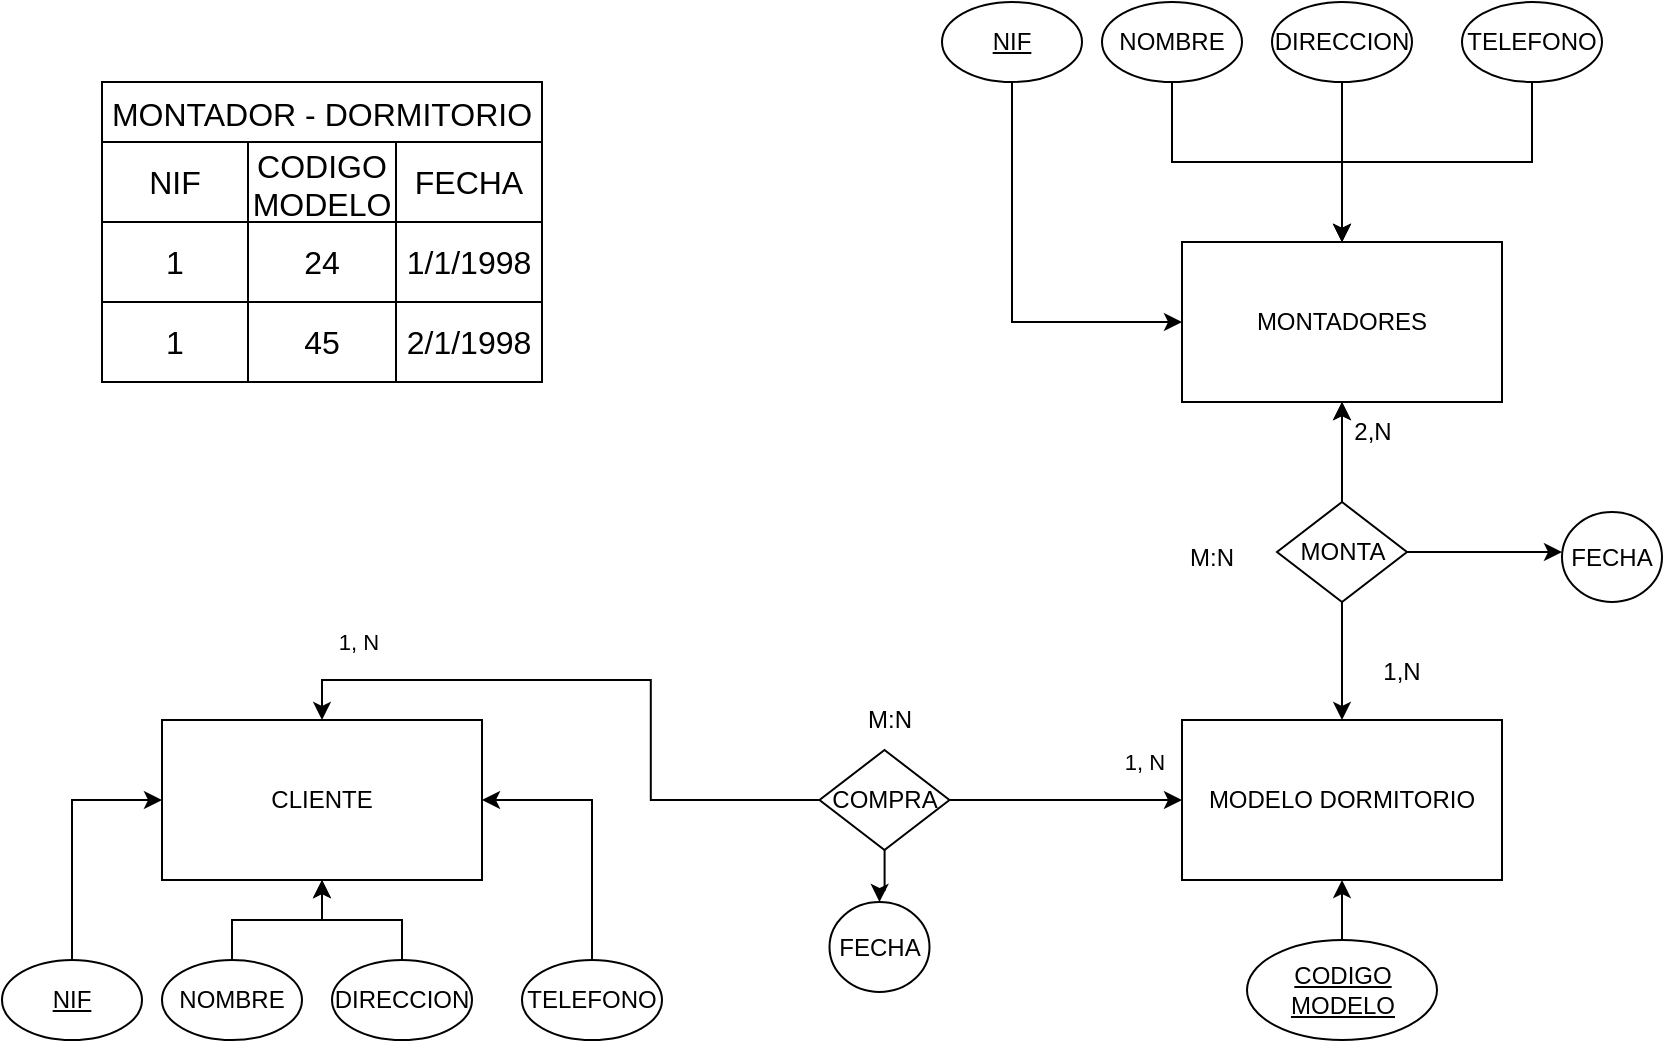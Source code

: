 <mxfile version="20.8.5" type="device"><diagram id="R2lEEEUBdFMjLlhIrx00" name="Page-1"><mxGraphModel dx="1290" dy="581" grid="1" gridSize="10" guides="1" tooltips="1" connect="1" arrows="1" fold="1" page="1" pageScale="1" pageWidth="850" pageHeight="1100" math="0" shadow="0" extFonts="Permanent Marker^https://fonts.googleapis.com/css?family=Permanent+Marker"><root><mxCell id="0"/><mxCell id="1" parent="0"/><mxCell id="NYYubhHciVr5kdn9i9m8-1" value="MODELO DORMITORIO" style="rounded=0;whiteSpace=wrap;html=1;" vertex="1" parent="1"><mxGeometry x="600" y="379" width="160" height="80" as="geometry"/></mxCell><mxCell id="NYYubhHciVr5kdn9i9m8-2" value="MONTADORES" style="rounded=0;whiteSpace=wrap;html=1;" vertex="1" parent="1"><mxGeometry x="600" y="140" width="160" height="80" as="geometry"/></mxCell><mxCell id="NYYubhHciVr5kdn9i9m8-3" value="CLIENTE" style="rounded=0;whiteSpace=wrap;html=1;" vertex="1" parent="1"><mxGeometry x="90" y="379" width="160" height="80" as="geometry"/></mxCell><mxCell id="NYYubhHciVr5kdn9i9m8-13" style="edgeStyle=orthogonalEdgeStyle;rounded=0;orthogonalLoop=1;jettySize=auto;html=1;exitX=0.5;exitY=1;exitDx=0;exitDy=0;entryX=0;entryY=0.5;entryDx=0;entryDy=0;" edge="1" parent="1" source="NYYubhHciVr5kdn9i9m8-4" target="NYYubhHciVr5kdn9i9m8-2"><mxGeometry relative="1" as="geometry"/></mxCell><mxCell id="NYYubhHciVr5kdn9i9m8-4" value="&lt;u&gt;NIF&lt;/u&gt;" style="ellipse;whiteSpace=wrap;html=1;" vertex="1" parent="1"><mxGeometry x="480" y="20" width="70" height="40" as="geometry"/></mxCell><mxCell id="NYYubhHciVr5kdn9i9m8-12" value="" style="edgeStyle=orthogonalEdgeStyle;rounded=0;orthogonalLoop=1;jettySize=auto;html=1;" edge="1" parent="1" source="NYYubhHciVr5kdn9i9m8-5" target="NYYubhHciVr5kdn9i9m8-2"><mxGeometry relative="1" as="geometry"/></mxCell><mxCell id="NYYubhHciVr5kdn9i9m8-5" value="NOMBRE" style="ellipse;whiteSpace=wrap;html=1;" vertex="1" parent="1"><mxGeometry x="560" y="20" width="70" height="40" as="geometry"/></mxCell><mxCell id="NYYubhHciVr5kdn9i9m8-10" value="" style="edgeStyle=orthogonalEdgeStyle;rounded=0;orthogonalLoop=1;jettySize=auto;html=1;" edge="1" parent="1" source="NYYubhHciVr5kdn9i9m8-6" target="NYYubhHciVr5kdn9i9m8-2"><mxGeometry relative="1" as="geometry"/></mxCell><mxCell id="NYYubhHciVr5kdn9i9m8-6" value="DIRECCION" style="ellipse;whiteSpace=wrap;html=1;" vertex="1" parent="1"><mxGeometry x="645" y="20" width="70" height="40" as="geometry"/></mxCell><mxCell id="NYYubhHciVr5kdn9i9m8-11" value="" style="edgeStyle=orthogonalEdgeStyle;rounded=0;orthogonalLoop=1;jettySize=auto;html=1;" edge="1" parent="1" source="NYYubhHciVr5kdn9i9m8-7" target="NYYubhHciVr5kdn9i9m8-2"><mxGeometry relative="1" as="geometry"/></mxCell><mxCell id="NYYubhHciVr5kdn9i9m8-7" value="TELEFONO" style="ellipse;whiteSpace=wrap;html=1;" vertex="1" parent="1"><mxGeometry x="740" y="20" width="70" height="40" as="geometry"/></mxCell><mxCell id="NYYubhHciVr5kdn9i9m8-15" value="" style="edgeStyle=orthogonalEdgeStyle;rounded=0;orthogonalLoop=1;jettySize=auto;html=1;" edge="1" parent="1" source="NYYubhHciVr5kdn9i9m8-14" target="NYYubhHciVr5kdn9i9m8-1"><mxGeometry relative="1" as="geometry"/></mxCell><mxCell id="NYYubhHciVr5kdn9i9m8-14" value="&lt;u&gt;CODIGO MODELO&lt;/u&gt;" style="ellipse;whiteSpace=wrap;html=1;" vertex="1" parent="1"><mxGeometry x="632.5" y="489" width="95" height="50" as="geometry"/></mxCell><mxCell id="NYYubhHciVr5kdn9i9m8-20" style="edgeStyle=orthogonalEdgeStyle;rounded=0;orthogonalLoop=1;jettySize=auto;html=1;exitX=0.5;exitY=0;exitDx=0;exitDy=0;entryX=0;entryY=0.5;entryDx=0;entryDy=0;" edge="1" parent="1" source="NYYubhHciVr5kdn9i9m8-16" target="NYYubhHciVr5kdn9i9m8-3"><mxGeometry relative="1" as="geometry"/></mxCell><mxCell id="NYYubhHciVr5kdn9i9m8-16" value="&lt;u&gt;NIF&lt;/u&gt;" style="ellipse;whiteSpace=wrap;html=1;" vertex="1" parent="1"><mxGeometry x="10" y="499" width="70" height="40" as="geometry"/></mxCell><mxCell id="NYYubhHciVr5kdn9i9m8-21" value="" style="edgeStyle=orthogonalEdgeStyle;rounded=0;orthogonalLoop=1;jettySize=auto;html=1;" edge="1" parent="1" source="NYYubhHciVr5kdn9i9m8-17" target="NYYubhHciVr5kdn9i9m8-3"><mxGeometry relative="1" as="geometry"/></mxCell><mxCell id="NYYubhHciVr5kdn9i9m8-17" value="NOMBRE" style="ellipse;whiteSpace=wrap;html=1;" vertex="1" parent="1"><mxGeometry x="90" y="499" width="70" height="40" as="geometry"/></mxCell><mxCell id="NYYubhHciVr5kdn9i9m8-22" value="" style="edgeStyle=orthogonalEdgeStyle;rounded=0;orthogonalLoop=1;jettySize=auto;html=1;" edge="1" parent="1" source="NYYubhHciVr5kdn9i9m8-18" target="NYYubhHciVr5kdn9i9m8-3"><mxGeometry relative="1" as="geometry"/></mxCell><mxCell id="NYYubhHciVr5kdn9i9m8-18" value="DIRECCION" style="ellipse;whiteSpace=wrap;html=1;" vertex="1" parent="1"><mxGeometry x="175" y="499" width="70" height="40" as="geometry"/></mxCell><mxCell id="NYYubhHciVr5kdn9i9m8-23" style="edgeStyle=orthogonalEdgeStyle;rounded=0;orthogonalLoop=1;jettySize=auto;html=1;exitX=0.5;exitY=0;exitDx=0;exitDy=0;entryX=1;entryY=0.5;entryDx=0;entryDy=0;" edge="1" parent="1" source="NYYubhHciVr5kdn9i9m8-19" target="NYYubhHciVr5kdn9i9m8-3"><mxGeometry relative="1" as="geometry"/></mxCell><mxCell id="NYYubhHciVr5kdn9i9m8-19" value="TELEFONO" style="ellipse;whiteSpace=wrap;html=1;" vertex="1" parent="1"><mxGeometry x="270" y="499" width="70" height="40" as="geometry"/></mxCell><mxCell id="NYYubhHciVr5kdn9i9m8-25" value="" style="edgeStyle=orthogonalEdgeStyle;rounded=0;orthogonalLoop=1;jettySize=auto;html=1;" edge="1" parent="1" source="NYYubhHciVr5kdn9i9m8-24" target="NYYubhHciVr5kdn9i9m8-2"><mxGeometry relative="1" as="geometry"/></mxCell><mxCell id="NYYubhHciVr5kdn9i9m8-26" value="" style="edgeStyle=orthogonalEdgeStyle;rounded=0;orthogonalLoop=1;jettySize=auto;html=1;" edge="1" parent="1" source="NYYubhHciVr5kdn9i9m8-24" target="NYYubhHciVr5kdn9i9m8-1"><mxGeometry relative="1" as="geometry"/></mxCell><mxCell id="NYYubhHciVr5kdn9i9m8-27" value="" style="edgeStyle=orthogonalEdgeStyle;rounded=0;orthogonalLoop=1;jettySize=auto;html=1;" edge="1" parent="1" source="NYYubhHciVr5kdn9i9m8-24" target="NYYubhHciVr5kdn9i9m8-2"><mxGeometry relative="1" as="geometry"/></mxCell><mxCell id="NYYubhHciVr5kdn9i9m8-29" style="edgeStyle=orthogonalEdgeStyle;rounded=0;orthogonalLoop=1;jettySize=auto;html=1;exitX=1;exitY=0.5;exitDx=0;exitDy=0;" edge="1" parent="1" source="NYYubhHciVr5kdn9i9m8-24"><mxGeometry relative="1" as="geometry"><mxPoint x="790" y="295" as="targetPoint"/></mxGeometry></mxCell><mxCell id="NYYubhHciVr5kdn9i9m8-24" value="MONTA" style="rhombus;whiteSpace=wrap;html=1;" vertex="1" parent="1"><mxGeometry x="647.5" y="270" width="65" height="50" as="geometry"/></mxCell><mxCell id="NYYubhHciVr5kdn9i9m8-28" value="2,N" style="text;html=1;align=center;verticalAlign=middle;resizable=0;points=[];autosize=1;strokeColor=none;fillColor=none;" vertex="1" parent="1"><mxGeometry x="675" y="220" width="40" height="30" as="geometry"/></mxCell><mxCell id="NYYubhHciVr5kdn9i9m8-30" value="FECHA" style="ellipse;whiteSpace=wrap;html=1;" vertex="1" parent="1"><mxGeometry x="790" y="275" width="50" height="45" as="geometry"/></mxCell><mxCell id="NYYubhHciVr5kdn9i9m8-31" value="MONTADOR - DORMITORIO" style="shape=table;startSize=30;container=1;collapsible=0;childLayout=tableLayout;strokeColor=default;fontSize=16;" vertex="1" parent="1"><mxGeometry x="60" y="60" width="220" height="150" as="geometry"/></mxCell><mxCell id="NYYubhHciVr5kdn9i9m8-32" value="" style="shape=tableRow;horizontal=0;startSize=0;swimlaneHead=0;swimlaneBody=0;strokeColor=inherit;top=0;left=0;bottom=0;right=0;collapsible=0;dropTarget=0;fillColor=none;points=[[0,0.5],[1,0.5]];portConstraint=eastwest;fontSize=16;" vertex="1" parent="NYYubhHciVr5kdn9i9m8-31"><mxGeometry y="30" width="220" height="40" as="geometry"/></mxCell><mxCell id="NYYubhHciVr5kdn9i9m8-33" value="NIF" style="shape=partialRectangle;html=1;whiteSpace=wrap;connectable=0;strokeColor=inherit;overflow=hidden;fillColor=none;top=0;left=0;bottom=0;right=0;pointerEvents=1;fontSize=16;" vertex="1" parent="NYYubhHciVr5kdn9i9m8-32"><mxGeometry width="73" height="40" as="geometry"><mxRectangle width="73" height="40" as="alternateBounds"/></mxGeometry></mxCell><mxCell id="NYYubhHciVr5kdn9i9m8-34" value="CODIGO MODELO" style="shape=partialRectangle;html=1;whiteSpace=wrap;connectable=0;strokeColor=inherit;overflow=hidden;fillColor=none;top=0;left=0;bottom=0;right=0;pointerEvents=1;fontSize=16;" vertex="1" parent="NYYubhHciVr5kdn9i9m8-32"><mxGeometry x="73" width="74" height="40" as="geometry"><mxRectangle width="74" height="40" as="alternateBounds"/></mxGeometry></mxCell><mxCell id="NYYubhHciVr5kdn9i9m8-35" value="FECHA" style="shape=partialRectangle;html=1;whiteSpace=wrap;connectable=0;strokeColor=inherit;overflow=hidden;fillColor=none;top=0;left=0;bottom=0;right=0;pointerEvents=1;fontSize=16;" vertex="1" parent="NYYubhHciVr5kdn9i9m8-32"><mxGeometry x="147" width="73" height="40" as="geometry"><mxRectangle width="73" height="40" as="alternateBounds"/></mxGeometry></mxCell><mxCell id="NYYubhHciVr5kdn9i9m8-36" value="" style="shape=tableRow;horizontal=0;startSize=0;swimlaneHead=0;swimlaneBody=0;strokeColor=inherit;top=0;left=0;bottom=0;right=0;collapsible=0;dropTarget=0;fillColor=none;points=[[0,0.5],[1,0.5]];portConstraint=eastwest;fontSize=16;" vertex="1" parent="NYYubhHciVr5kdn9i9m8-31"><mxGeometry y="70" width="220" height="40" as="geometry"/></mxCell><mxCell id="NYYubhHciVr5kdn9i9m8-37" value="1" style="shape=partialRectangle;html=1;whiteSpace=wrap;connectable=0;strokeColor=inherit;overflow=hidden;fillColor=none;top=0;left=0;bottom=0;right=0;pointerEvents=1;fontSize=16;" vertex="1" parent="NYYubhHciVr5kdn9i9m8-36"><mxGeometry width="73" height="40" as="geometry"><mxRectangle width="73" height="40" as="alternateBounds"/></mxGeometry></mxCell><mxCell id="NYYubhHciVr5kdn9i9m8-38" value="24" style="shape=partialRectangle;html=1;whiteSpace=wrap;connectable=0;strokeColor=inherit;overflow=hidden;fillColor=none;top=0;left=0;bottom=0;right=0;pointerEvents=1;fontSize=16;" vertex="1" parent="NYYubhHciVr5kdn9i9m8-36"><mxGeometry x="73" width="74" height="40" as="geometry"><mxRectangle width="74" height="40" as="alternateBounds"/></mxGeometry></mxCell><mxCell id="NYYubhHciVr5kdn9i9m8-39" value="1/1/1998" style="shape=partialRectangle;html=1;whiteSpace=wrap;connectable=0;strokeColor=inherit;overflow=hidden;fillColor=none;top=0;left=0;bottom=0;right=0;pointerEvents=1;fontSize=16;" vertex="1" parent="NYYubhHciVr5kdn9i9m8-36"><mxGeometry x="147" width="73" height="40" as="geometry"><mxRectangle width="73" height="40" as="alternateBounds"/></mxGeometry></mxCell><mxCell id="NYYubhHciVr5kdn9i9m8-40" value="" style="shape=tableRow;horizontal=0;startSize=0;swimlaneHead=0;swimlaneBody=0;strokeColor=inherit;top=0;left=0;bottom=0;right=0;collapsible=0;dropTarget=0;fillColor=none;points=[[0,0.5],[1,0.5]];portConstraint=eastwest;fontSize=16;" vertex="1" parent="NYYubhHciVr5kdn9i9m8-31"><mxGeometry y="110" width="220" height="40" as="geometry"/></mxCell><mxCell id="NYYubhHciVr5kdn9i9m8-41" value="1" style="shape=partialRectangle;html=1;whiteSpace=wrap;connectable=0;strokeColor=inherit;overflow=hidden;fillColor=none;top=0;left=0;bottom=0;right=0;pointerEvents=1;fontSize=16;" vertex="1" parent="NYYubhHciVr5kdn9i9m8-40"><mxGeometry width="73" height="40" as="geometry"><mxRectangle width="73" height="40" as="alternateBounds"/></mxGeometry></mxCell><mxCell id="NYYubhHciVr5kdn9i9m8-42" value="45" style="shape=partialRectangle;html=1;whiteSpace=wrap;connectable=0;strokeColor=inherit;overflow=hidden;fillColor=none;top=0;left=0;bottom=0;right=0;pointerEvents=1;fontSize=16;" vertex="1" parent="NYYubhHciVr5kdn9i9m8-40"><mxGeometry x="73" width="74" height="40" as="geometry"><mxRectangle width="74" height="40" as="alternateBounds"/></mxGeometry></mxCell><mxCell id="NYYubhHciVr5kdn9i9m8-43" value="2/1/1998" style="shape=partialRectangle;html=1;whiteSpace=wrap;connectable=0;strokeColor=inherit;overflow=hidden;fillColor=none;top=0;left=0;bottom=0;right=0;pointerEvents=1;fontSize=16;" vertex="1" parent="NYYubhHciVr5kdn9i9m8-40"><mxGeometry x="147" width="73" height="40" as="geometry"><mxRectangle width="73" height="40" as="alternateBounds"/></mxGeometry></mxCell><mxCell id="NYYubhHciVr5kdn9i9m8-47" value="" style="edgeStyle=orthogonalEdgeStyle;rounded=0;orthogonalLoop=1;jettySize=auto;html=1;" edge="1" parent="1" source="NYYubhHciVr5kdn9i9m8-45" target="NYYubhHciVr5kdn9i9m8-1"><mxGeometry relative="1" as="geometry"/></mxCell><mxCell id="NYYubhHciVr5kdn9i9m8-50" value="1, N" style="edgeLabel;html=1;align=center;verticalAlign=middle;resizable=0;points=[];" vertex="1" connectable="0" parent="NYYubhHciVr5kdn9i9m8-47"><mxGeometry x="0.67" y="2" relative="1" as="geometry"><mxPoint y="-17" as="offset"/></mxGeometry></mxCell><mxCell id="NYYubhHciVr5kdn9i9m8-48" style="edgeStyle=orthogonalEdgeStyle;rounded=0;orthogonalLoop=1;jettySize=auto;html=1;exitX=0;exitY=0.5;exitDx=0;exitDy=0;entryX=0.5;entryY=0;entryDx=0;entryDy=0;" edge="1" parent="1" source="NYYubhHciVr5kdn9i9m8-45" target="NYYubhHciVr5kdn9i9m8-3"><mxGeometry relative="1" as="geometry"/></mxCell><mxCell id="NYYubhHciVr5kdn9i9m8-49" value="1, N" style="edgeLabel;html=1;align=center;verticalAlign=middle;resizable=0;points=[];" vertex="1" connectable="0" parent="NYYubhHciVr5kdn9i9m8-48"><mxGeometry x="0.77" y="-1" relative="1" as="geometry"><mxPoint y="-18" as="offset"/></mxGeometry></mxCell><mxCell id="NYYubhHciVr5kdn9i9m8-53" value="" style="edgeStyle=orthogonalEdgeStyle;rounded=0;orthogonalLoop=1;jettySize=auto;html=1;" edge="1" parent="1" source="NYYubhHciVr5kdn9i9m8-45" target="NYYubhHciVr5kdn9i9m8-52"><mxGeometry relative="1" as="geometry"/></mxCell><mxCell id="NYYubhHciVr5kdn9i9m8-45" value="COMPRA" style="rhombus;whiteSpace=wrap;html=1;" vertex="1" parent="1"><mxGeometry x="418.75" y="394" width="65" height="50" as="geometry"/></mxCell><mxCell id="NYYubhHciVr5kdn9i9m8-51" value="M:N" style="text;html=1;strokeColor=none;fillColor=none;align=center;verticalAlign=middle;whiteSpace=wrap;rounded=0;" vertex="1" parent="1"><mxGeometry x="423.75" y="364" width="60" height="30" as="geometry"/></mxCell><mxCell id="NYYubhHciVr5kdn9i9m8-52" value="FECHA" style="ellipse;whiteSpace=wrap;html=1;" vertex="1" parent="1"><mxGeometry x="423.75" y="470" width="50" height="45" as="geometry"/></mxCell><mxCell id="NYYubhHciVr5kdn9i9m8-54" value="1,N" style="text;html=1;strokeColor=none;fillColor=none;align=center;verticalAlign=middle;whiteSpace=wrap;rounded=0;" vertex="1" parent="1"><mxGeometry x="680" y="340" width="60" height="30" as="geometry"/></mxCell><mxCell id="NYYubhHciVr5kdn9i9m8-55" value="M:N" style="text;html=1;strokeColor=none;fillColor=none;align=center;verticalAlign=middle;whiteSpace=wrap;rounded=0;" vertex="1" parent="1"><mxGeometry x="585" y="282.5" width="60" height="30" as="geometry"/></mxCell></root></mxGraphModel></diagram></mxfile>